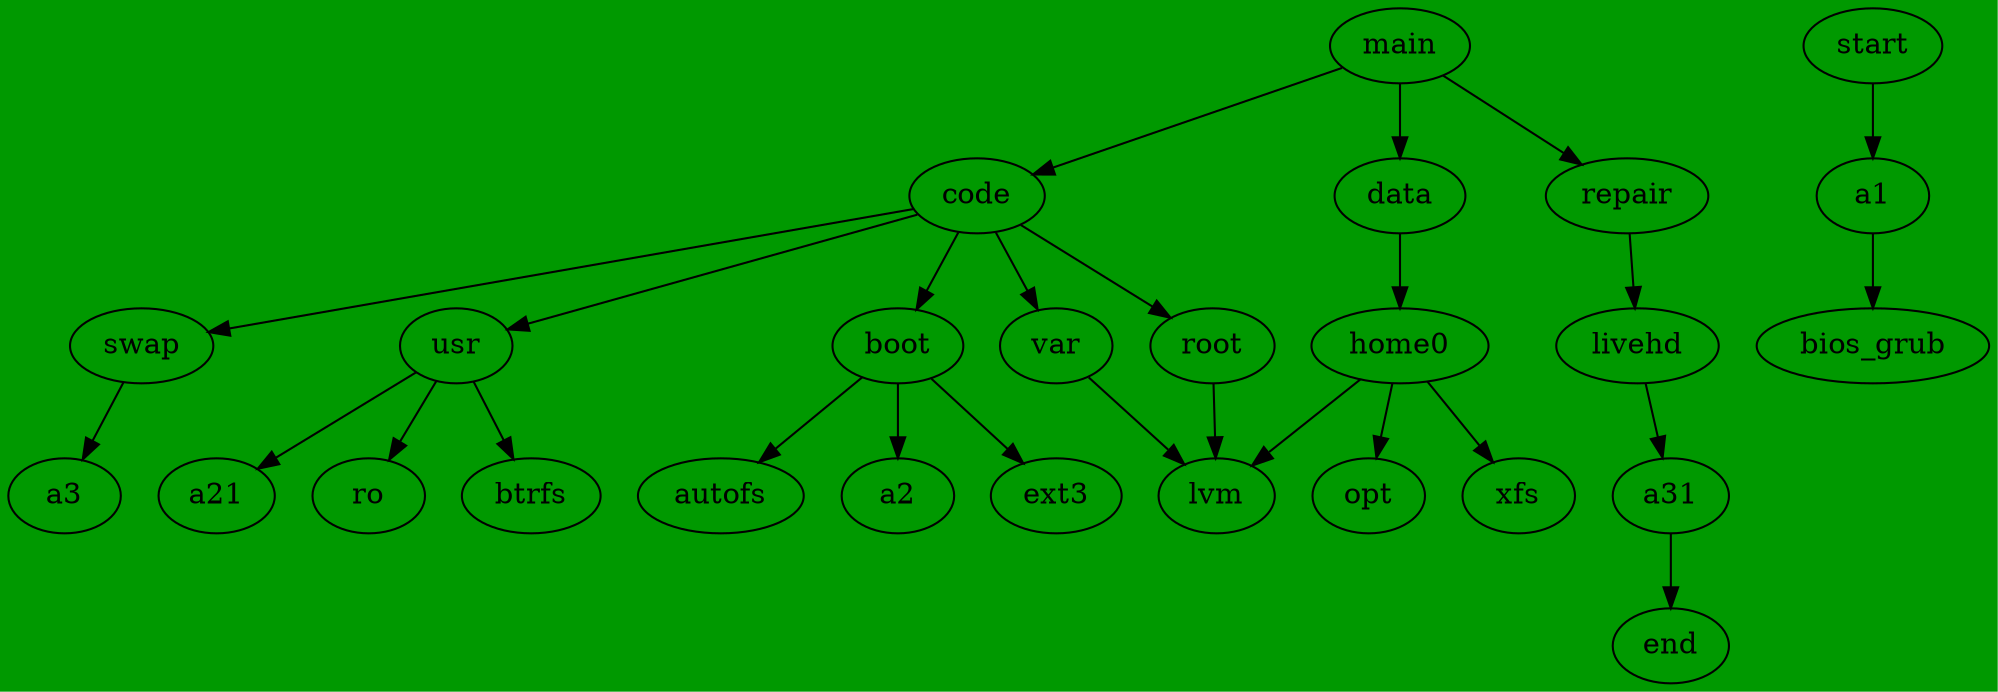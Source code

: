 // dot -Tpng  parted.dot -o line1.png
//  default ext4
digraph G {
  bgcolor ="#009900";
  main->code;
  main->data;
  main->repair;

  start->a1;
  a1->bios_grub;
  a31->end;

  code->boot;
  code->root;
  code->var;
  code->swap;
  code->usr;
  root ->lvm;
  var->lvm;
  swap->a3;
  boot->a2;
  boot->ext3;
  boot->autofs;
  usr->btrfs;
  usr->a21;
  usr ->ro;

  repair->livehd;
  livehd->a31;

  data->home0;
  home0->lvm;
  home0->xfs;
  home0->opt;
}
